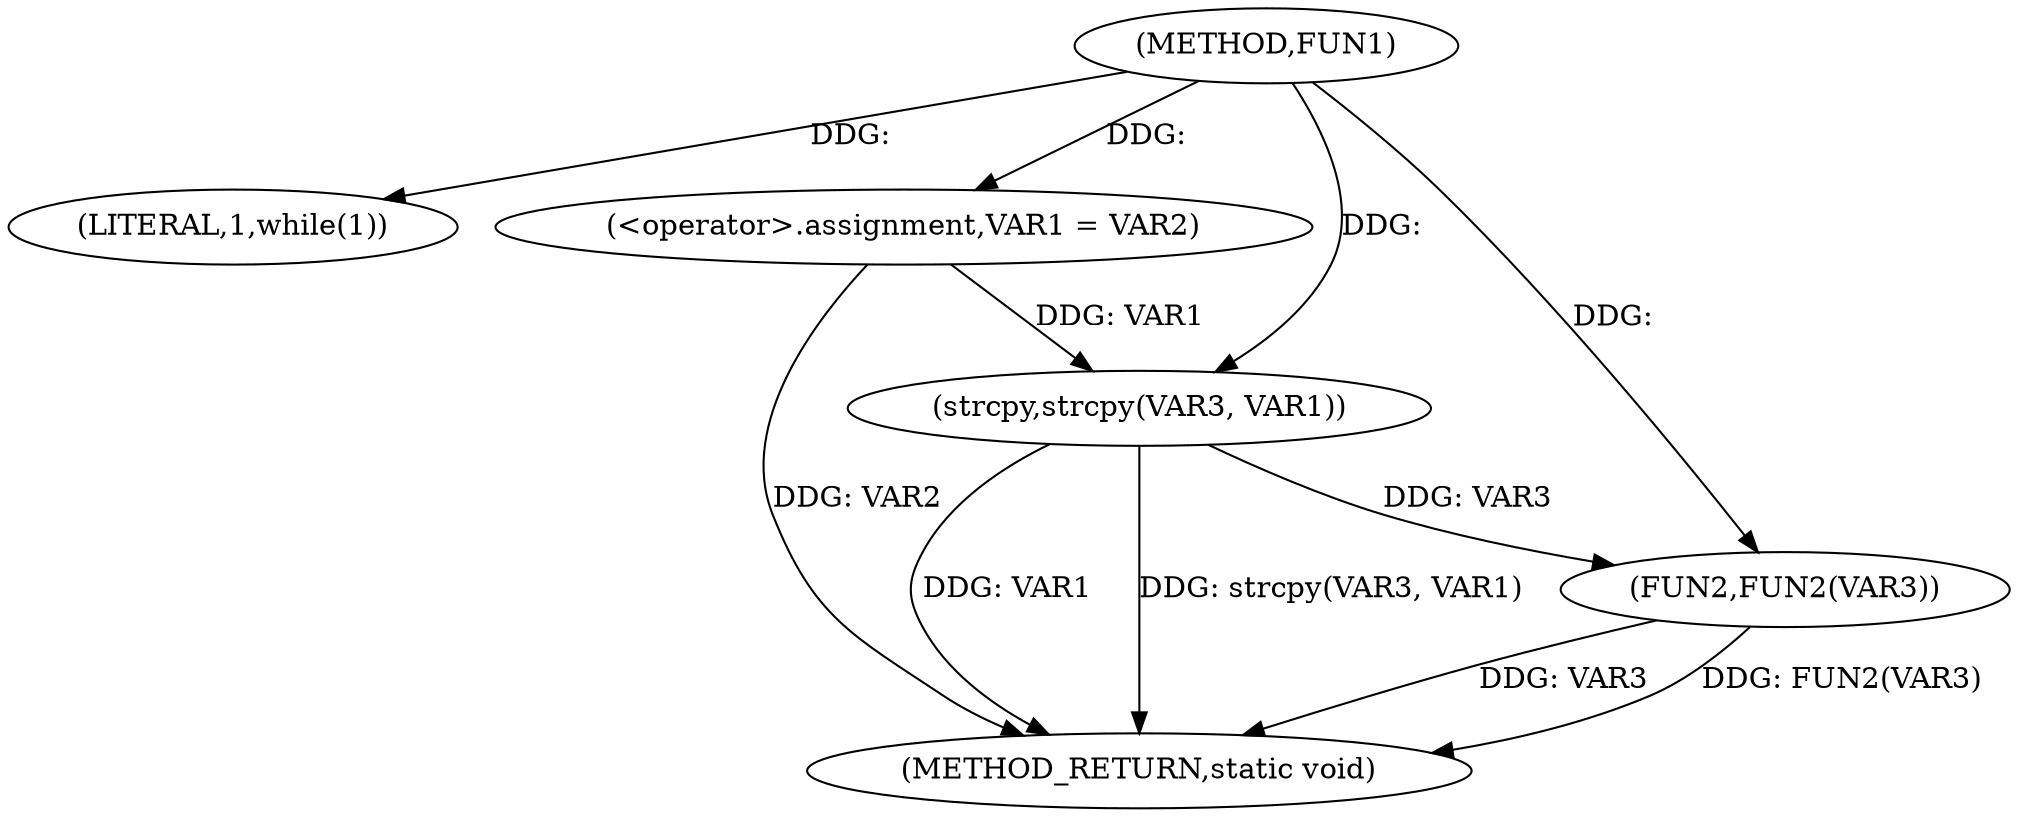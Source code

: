 digraph FUN1 {  
"1000100" [label = "(METHOD,FUN1)" ]
"1000118" [label = "(METHOD_RETURN,static void)" ]
"1000105" [label = "(LITERAL,1,while(1))" ]
"1000107" [label = "(<operator>.assignment,VAR1 = VAR2)" ]
"1000113" [label = "(strcpy,strcpy(VAR3, VAR1))" ]
"1000116" [label = "(FUN2,FUN2(VAR3))" ]
  "1000116" -> "1000118"  [ label = "DDG: VAR3"] 
  "1000113" -> "1000118"  [ label = "DDG: VAR1"] 
  "1000113" -> "1000118"  [ label = "DDG: strcpy(VAR3, VAR1)"] 
  "1000116" -> "1000118"  [ label = "DDG: FUN2(VAR3)"] 
  "1000107" -> "1000118"  [ label = "DDG: VAR2"] 
  "1000100" -> "1000105"  [ label = "DDG: "] 
  "1000100" -> "1000107"  [ label = "DDG: "] 
  "1000100" -> "1000113"  [ label = "DDG: "] 
  "1000107" -> "1000113"  [ label = "DDG: VAR1"] 
  "1000113" -> "1000116"  [ label = "DDG: VAR3"] 
  "1000100" -> "1000116"  [ label = "DDG: "] 
}
